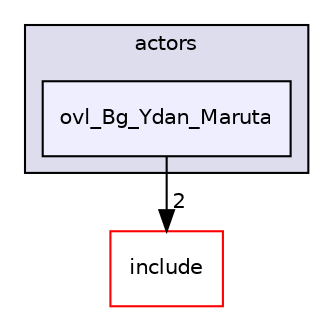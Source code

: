 digraph "src/overlays/actors/ovl_Bg_Ydan_Maruta" {
  compound=true
  node [ fontsize="10", fontname="Helvetica"];
  edge [ labelfontsize="10", labelfontname="Helvetica"];
  subgraph clusterdir_e93473484be31ce7bcb356bd643a22f8 {
    graph [ bgcolor="#ddddee", pencolor="black", label="actors" fontname="Helvetica", fontsize="10", URL="dir_e93473484be31ce7bcb356bd643a22f8.html"]
  dir_d20599ac644d2fb9aca46076e85f3c5b [shape=box, label="ovl_Bg_Ydan_Maruta", style="filled", fillcolor="#eeeeff", pencolor="black", URL="dir_d20599ac644d2fb9aca46076e85f3c5b.html"];
  }
  dir_d44c64559bbebec7f509842c48db8b23 [shape=box label="include" fillcolor="white" style="filled" color="red" URL="dir_d44c64559bbebec7f509842c48db8b23.html"];
  dir_d20599ac644d2fb9aca46076e85f3c5b->dir_d44c64559bbebec7f509842c48db8b23 [headlabel="2", labeldistance=1.5 headhref="dir_000136_000000.html"];
}
